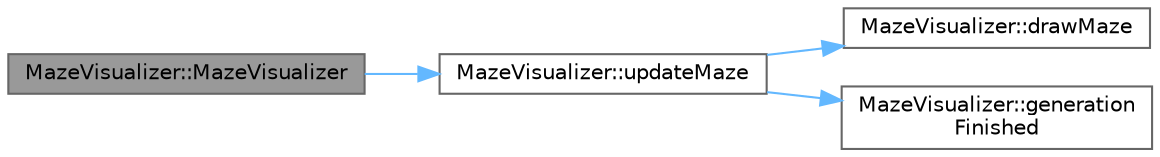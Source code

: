 digraph "MazeVisualizer::MazeVisualizer"
{
 // LATEX_PDF_SIZE
  bgcolor="transparent";
  edge [fontname=Helvetica,fontsize=10,labelfontname=Helvetica,labelfontsize=10];
  node [fontname=Helvetica,fontsize=10,shape=box,height=0.2,width=0.4];
  rankdir="LR";
  Node1 [id="Node000001",label="MazeVisualizer::MazeVisualizer",height=0.2,width=0.4,color="gray40", fillcolor="grey60", style="filled", fontcolor="black",tooltip=" "];
  Node1 -> Node2 [id="edge4_Node000001_Node000002",color="steelblue1",style="solid",tooltip=" "];
  Node2 [id="Node000002",label="MazeVisualizer::updateMaze",height=0.2,width=0.4,color="grey40", fillcolor="white", style="filled",URL="$class_maze_visualizer.html#a25eb61bb81732b94b10355b1342e85ee",tooltip=" "];
  Node2 -> Node3 [id="edge5_Node000002_Node000003",color="steelblue1",style="solid",tooltip=" "];
  Node3 [id="Node000003",label="MazeVisualizer::drawMaze",height=0.2,width=0.4,color="grey40", fillcolor="white", style="filled",URL="$class_maze_visualizer.html#a80c73dd8856809f4aa337deef129fd73",tooltip=" "];
  Node2 -> Node4 [id="edge6_Node000002_Node000004",color="steelblue1",style="solid",tooltip=" "];
  Node4 [id="Node000004",label="MazeVisualizer::generation\lFinished",height=0.2,width=0.4,color="grey40", fillcolor="white", style="filled",URL="$class_maze_visualizer.html#af753bfc2f518f78f103782e49c88221e",tooltip=" "];
}
